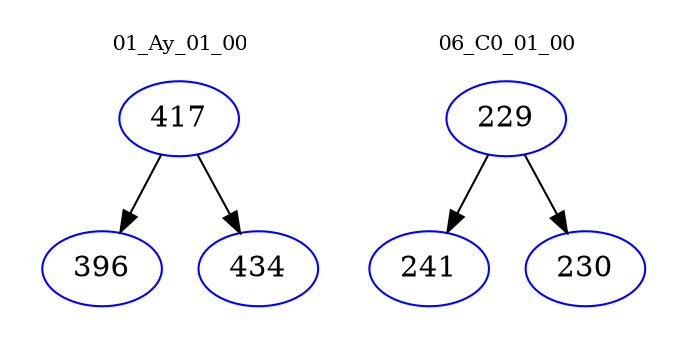 digraph{
subgraph cluster_0 {
color = white
label = "01_Ay_01_00";
fontsize=10;
T0_417 [label="417", color="blue"]
T0_417 -> T0_396 [color="black"]
T0_396 [label="396", color="blue"]
T0_417 -> T0_434 [color="black"]
T0_434 [label="434", color="blue"]
}
subgraph cluster_1 {
color = white
label = "06_C0_01_00";
fontsize=10;
T1_229 [label="229", color="blue"]
T1_229 -> T1_241 [color="black"]
T1_241 [label="241", color="blue"]
T1_229 -> T1_230 [color="black"]
T1_230 [label="230", color="blue"]
}
}
